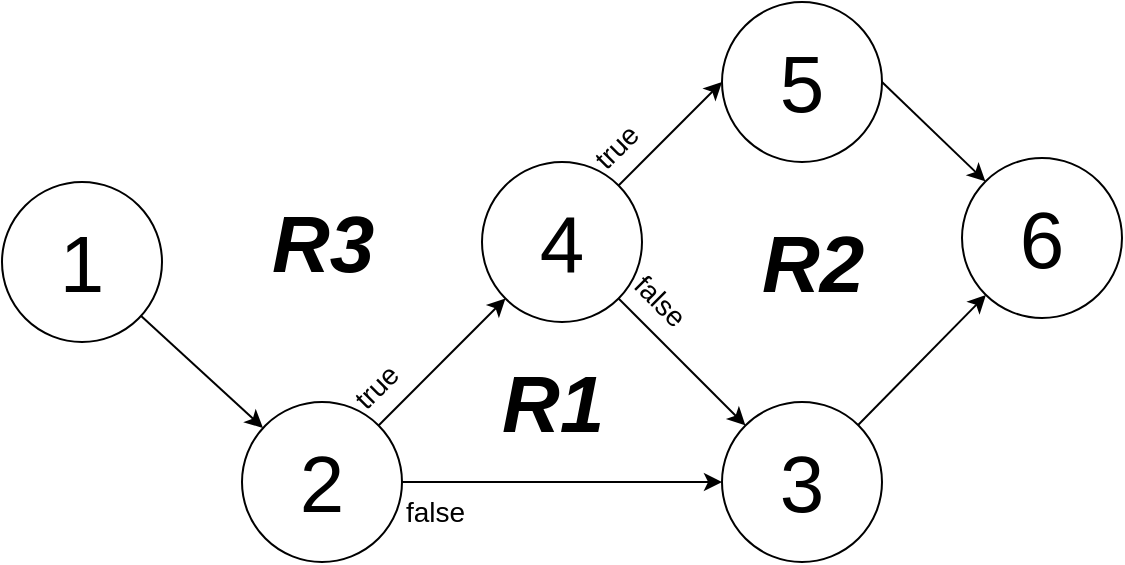 <mxfile version="20.5.3" type="device"><diagram id="XmGlS8kEf55GgqXrlQp8" name="Page-1"><mxGraphModel dx="1673" dy="925" grid="1" gridSize="10" guides="1" tooltips="1" connect="1" arrows="1" fold="1" page="1" pageScale="1" pageWidth="1169" pageHeight="827" math="0" shadow="0"><root><mxCell id="0"/><mxCell id="1" parent="0"/><mxCell id="wxcvVhFHxF48jpbj_MUj-32" value="" style="edgeStyle=none;rounded=0;orthogonalLoop=1;jettySize=auto;html=1;" parent="1" source="YixM8GBgNttAWAhZD8n--22" target="YixM8GBgNttAWAhZD8n--30" edge="1"><mxGeometry relative="1" as="geometry"/></mxCell><mxCell id="YixM8GBgNttAWAhZD8n--22" value="&lt;font style=&quot;font-size: 40px;&quot;&gt;1&lt;/font&gt;" style="ellipse;whiteSpace=wrap;html=1;aspect=fixed;flipH=1;flipV=1;verticalAlign=middle;fontSize=20;spacing=2;rounded=0;" parent="1" vertex="1"><mxGeometry y="90" width="80" height="80" as="geometry"/></mxCell><mxCell id="wxcvVhFHxF48jpbj_MUj-47" style="edgeStyle=none;rounded=0;orthogonalLoop=1;jettySize=auto;html=1;entryX=0;entryY=0.5;entryDx=0;entryDy=0;" parent="1" source="YixM8GBgNttAWAhZD8n--30" target="wxcvVhFHxF48jpbj_MUj-11" edge="1"><mxGeometry relative="1" as="geometry"/></mxCell><mxCell id="6H4BU6J0tM2kiA8uXC3N-8" style="edgeStyle=none;rounded=0;orthogonalLoop=1;jettySize=auto;html=1;exitX=1;exitY=0;exitDx=0;exitDy=0;entryX=0;entryY=1;entryDx=0;entryDy=0;" edge="1" parent="1" source="YixM8GBgNttAWAhZD8n--30" target="YixM8GBgNttAWAhZD8n--31"><mxGeometry relative="1" as="geometry"/></mxCell><mxCell id="YixM8GBgNttAWAhZD8n--30" value="&lt;font style=&quot;font-size: 40px;&quot;&gt;2&lt;/font&gt;" style="ellipse;whiteSpace=wrap;html=1;aspect=fixed;flipH=1;flipV=1;verticalAlign=middle;fontSize=20;spacing=2;rounded=0;" parent="1" vertex="1"><mxGeometry x="120" y="200" width="80" height="80" as="geometry"/></mxCell><mxCell id="wxcvVhFHxF48jpbj_MUj-94" style="edgeStyle=none;rounded=0;orthogonalLoop=1;jettySize=auto;html=1;exitX=1;exitY=0;exitDx=0;exitDy=0;entryX=0;entryY=0.5;entryDx=0;entryDy=0;fontSize=30;" parent="1" source="YixM8GBgNttAWAhZD8n--31" target="wxcvVhFHxF48jpbj_MUj-9" edge="1"><mxGeometry relative="1" as="geometry"/></mxCell><mxCell id="6H4BU6J0tM2kiA8uXC3N-9" style="edgeStyle=none;rounded=0;orthogonalLoop=1;jettySize=auto;html=1;exitX=1;exitY=1;exitDx=0;exitDy=0;entryX=0;entryY=0;entryDx=0;entryDy=0;" edge="1" parent="1" source="YixM8GBgNttAWAhZD8n--31" target="wxcvVhFHxF48jpbj_MUj-11"><mxGeometry relative="1" as="geometry"/></mxCell><mxCell id="YixM8GBgNttAWAhZD8n--31" value="&lt;font style=&quot;font-size: 40px;&quot;&gt;4&lt;/font&gt;" style="ellipse;whiteSpace=wrap;html=1;aspect=fixed;flipH=1;flipV=1;verticalAlign=middle;fontSize=20;spacing=2;rounded=0;" parent="1" vertex="1"><mxGeometry x="240" y="80" width="80" height="80" as="geometry"/></mxCell><mxCell id="YixM8GBgNttAWAhZD8n--44" value="&lt;span style=&quot;font-size: 40px;&quot;&gt;R1&lt;/span&gt;" style="text;html=1;align=center;verticalAlign=middle;resizable=0;points=[];autosize=1;strokeColor=none;fillColor=none;fontSize=20;fontStyle=3;rounded=0;" parent="1" vertex="1"><mxGeometry x="240" y="170" width="70" height="60" as="geometry"/></mxCell><mxCell id="6H4BU6J0tM2kiA8uXC3N-5" style="edgeStyle=none;rounded=0;orthogonalLoop=1;jettySize=auto;html=1;exitX=1;exitY=0.5;exitDx=0;exitDy=0;entryX=0;entryY=0;entryDx=0;entryDy=0;" edge="1" parent="1" source="wxcvVhFHxF48jpbj_MUj-9" target="wxcvVhFHxF48jpbj_MUj-30"><mxGeometry relative="1" as="geometry"/></mxCell><mxCell id="wxcvVhFHxF48jpbj_MUj-9" value="&lt;font style=&quot;font-size: 40px;&quot;&gt;5&lt;/font&gt;" style="ellipse;whiteSpace=wrap;html=1;aspect=fixed;flipH=1;flipV=1;verticalAlign=middle;fontSize=20;spacing=2;rounded=0;" parent="1" vertex="1"><mxGeometry x="360" width="80" height="80" as="geometry"/></mxCell><mxCell id="wxcvVhFHxF48jpbj_MUj-30" value="&lt;font style=&quot;font-size: 40px;&quot;&gt;6&lt;/font&gt;" style="ellipse;whiteSpace=wrap;html=1;aspect=fixed;flipH=1;flipV=1;verticalAlign=middle;fontSize=20;spacing=2;rounded=0;" parent="1" vertex="1"><mxGeometry x="480" y="78" width="80" height="80" as="geometry"/></mxCell><mxCell id="6H4BU6J0tM2kiA8uXC3N-2" value="" style="edgeStyle=none;rounded=0;orthogonalLoop=1;jettySize=auto;html=1;" edge="1" parent="1" source="wxcvVhFHxF48jpbj_MUj-11" target="wxcvVhFHxF48jpbj_MUj-30"><mxGeometry relative="1" as="geometry"/></mxCell><mxCell id="wxcvVhFHxF48jpbj_MUj-11" value="&lt;font style=&quot;font-size: 40px;&quot;&gt;3&lt;/font&gt;" style="ellipse;whiteSpace=wrap;html=1;aspect=fixed;flipH=1;flipV=1;verticalAlign=middle;fontSize=20;spacing=2;rounded=0;" parent="1" vertex="1"><mxGeometry x="360" y="200" width="80" height="80" as="geometry"/></mxCell><mxCell id="wxcvVhFHxF48jpbj_MUj-41" value="&lt;span style=&quot;font-size: 40px;&quot;&gt;R2&lt;/span&gt;" style="text;html=1;align=center;verticalAlign=middle;resizable=0;points=[];autosize=1;strokeColor=none;fillColor=none;fontSize=20;fontStyle=3;rounded=0;" parent="1" vertex="1"><mxGeometry x="370" y="100" width="70" height="60" as="geometry"/></mxCell><mxCell id="wxcvVhFHxF48jpbj_MUj-42" value="&lt;span style=&quot;font-size: 40px;&quot;&gt;R3&lt;/span&gt;" style="text;html=1;align=center;verticalAlign=middle;resizable=0;points=[];autosize=1;strokeColor=none;fillColor=none;fontSize=20;fontStyle=3;rounded=0;" parent="1" vertex="1"><mxGeometry x="125" y="90" width="70" height="60" as="geometry"/></mxCell><mxCell id="wxcvVhFHxF48jpbj_MUj-51" value="&lt;font style=&quot;font-size: 14px;&quot;&gt;true&lt;/font&gt;" style="text;html=1;align=left;verticalAlign=middle;resizable=0;points=[];autosize=1;strokeColor=none;fillColor=none;fontSize=10;fontStyle=0;rounded=0;rotation=-45;" parent="1" vertex="1"><mxGeometry x="170" y="170" width="50" height="30" as="geometry"/></mxCell><mxCell id="wxcvVhFHxF48jpbj_MUj-53" value="&lt;font style=&quot;font-size: 14px;&quot;&gt;true&lt;/font&gt;" style="text;html=1;align=left;verticalAlign=middle;resizable=0;points=[];autosize=1;strokeColor=none;fillColor=none;fontSize=10;fontStyle=0;rounded=0;rotation=-45;" parent="1" vertex="1"><mxGeometry x="290" y="50" width="50" height="30" as="geometry"/></mxCell><mxCell id="wxcvVhFHxF48jpbj_MUj-54" value="false" style="text;html=1;align=left;verticalAlign=middle;resizable=0;points=[];autosize=1;strokeColor=none;fillColor=none;fontSize=14;fontStyle=0;rounded=0;rotation=0;" parent="1" vertex="1"><mxGeometry x="200" y="240" width="50" height="30" as="geometry"/></mxCell><mxCell id="6H4BU6J0tM2kiA8uXC3N-10" value="&lt;span style=&quot;font-size: 14px;&quot;&gt;false&lt;/span&gt;" style="text;html=1;align=left;verticalAlign=middle;resizable=0;points=[];autosize=1;strokeColor=none;fillColor=none;fontSize=10;fontStyle=0;rounded=0;rotation=45;" vertex="1" parent="1"><mxGeometry x="310" y="140" width="50" height="30" as="geometry"/></mxCell></root></mxGraphModel></diagram></mxfile>